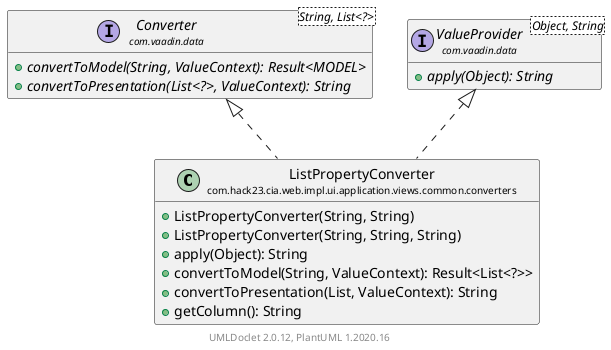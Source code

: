 @startuml
    set namespaceSeparator none
    hide empty fields
    hide empty methods

    class "<size:14>ListPropertyConverter\n<size:10>com.hack23.cia.web.impl.ui.application.views.common.converters" as com.hack23.cia.web.impl.ui.application.views.common.converters.ListPropertyConverter [[ListPropertyConverter.html]] {
        +ListPropertyConverter(String, String)
        +ListPropertyConverter(String, String, String)
        +apply(Object): String
        +convertToModel(String, ValueContext): Result<List<?>>
        +convertToPresentation(List, ValueContext): String
        +getColumn(): String
    }

    interface "<size:14>Converter\n<size:10>com.vaadin.data" as com.vaadin.data.Converter<String, List<?>> {
        {abstract} +convertToModel(String, ValueContext): Result<MODEL>
        {abstract} +convertToPresentation(List<?>, ValueContext): String
    }
    interface "<size:14>ValueProvider\n<size:10>com.vaadin.data" as com.vaadin.data.ValueProvider<Object, String> {
        {abstract} +apply(Object): String
    }

    com.vaadin.data.Converter <|.. com.hack23.cia.web.impl.ui.application.views.common.converters.ListPropertyConverter
    com.vaadin.data.ValueProvider <|.. com.hack23.cia.web.impl.ui.application.views.common.converters.ListPropertyConverter

    center footer UMLDoclet 2.0.12, PlantUML 1.2020.16
@enduml
